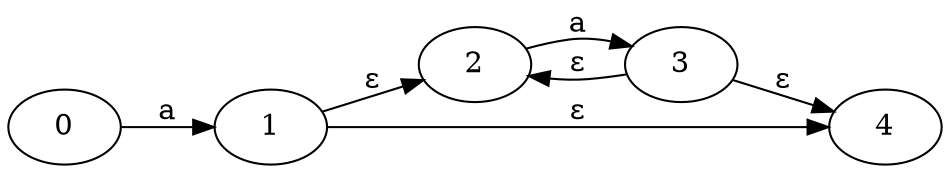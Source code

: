 digraph {
	graph [rankdir=LR]
	0 -> 1 [label=a]
	1 -> 2 [label="ε"]
	1 -> 4 [label="ε"]
	2 -> 3 [label=a]
	3 -> 2 [label="ε"]
	3 -> 4 [label="ε"]
}
